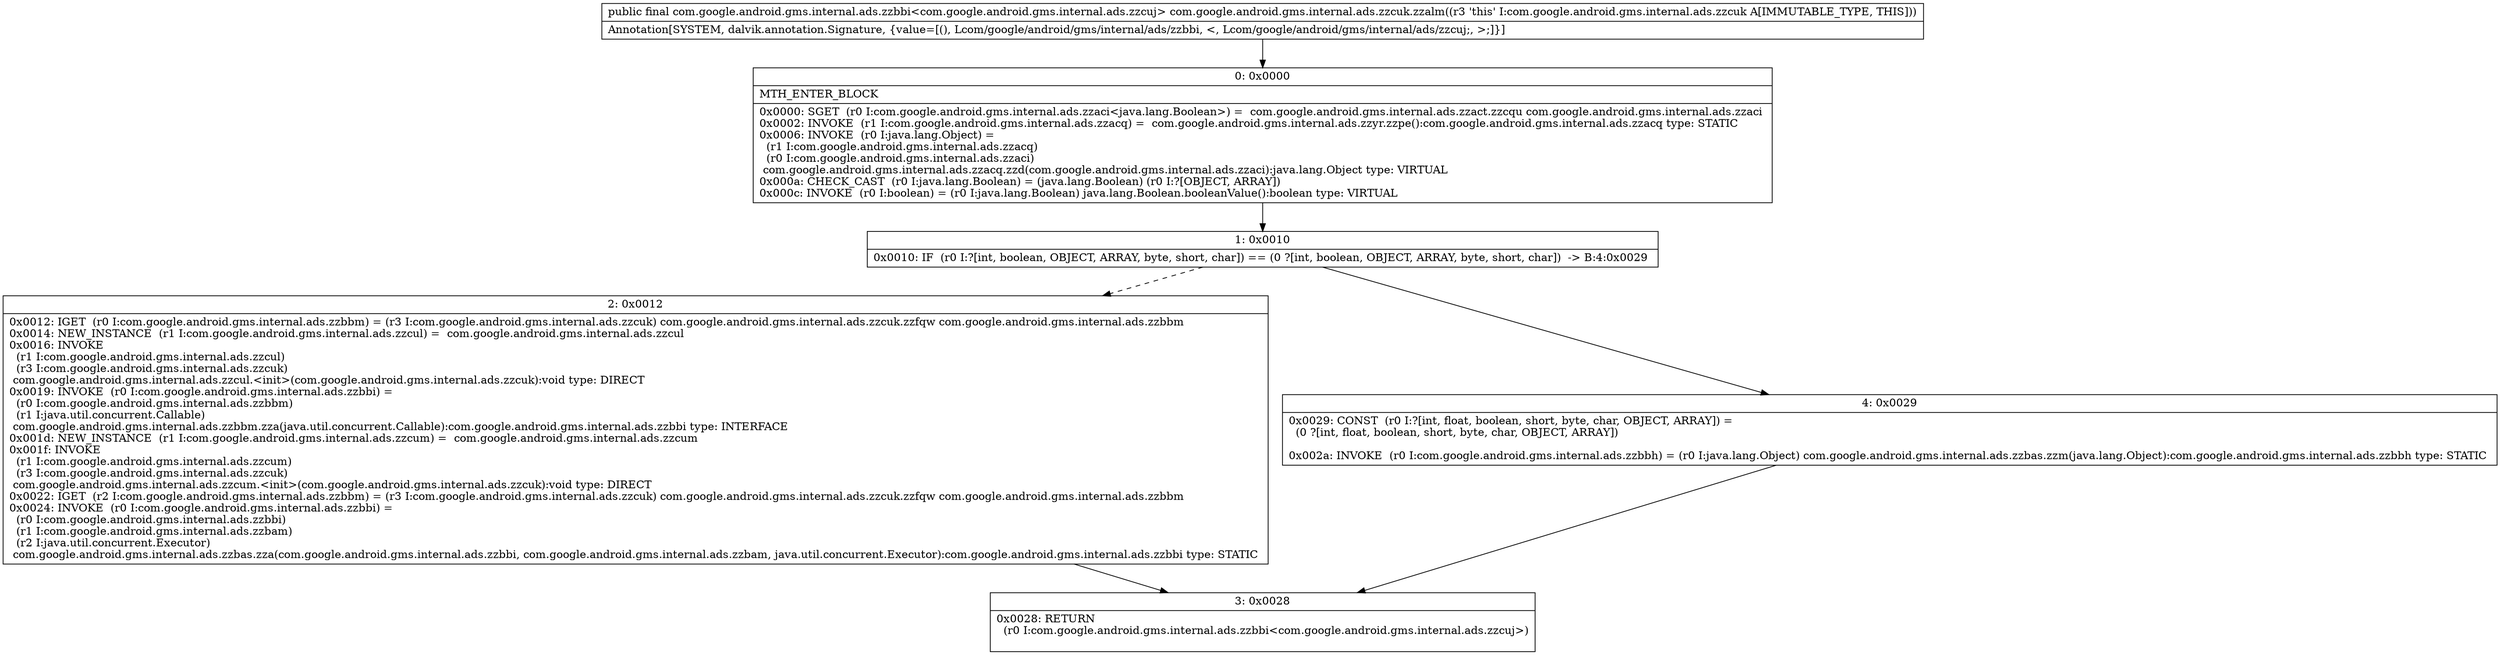 digraph "CFG forcom.google.android.gms.internal.ads.zzcuk.zzalm()Lcom\/google\/android\/gms\/internal\/ads\/zzbbi;" {
Node_0 [shape=record,label="{0\:\ 0x0000|MTH_ENTER_BLOCK\l|0x0000: SGET  (r0 I:com.google.android.gms.internal.ads.zzaci\<java.lang.Boolean\>) =  com.google.android.gms.internal.ads.zzact.zzcqu com.google.android.gms.internal.ads.zzaci \l0x0002: INVOKE  (r1 I:com.google.android.gms.internal.ads.zzacq) =  com.google.android.gms.internal.ads.zzyr.zzpe():com.google.android.gms.internal.ads.zzacq type: STATIC \l0x0006: INVOKE  (r0 I:java.lang.Object) = \l  (r1 I:com.google.android.gms.internal.ads.zzacq)\l  (r0 I:com.google.android.gms.internal.ads.zzaci)\l com.google.android.gms.internal.ads.zzacq.zzd(com.google.android.gms.internal.ads.zzaci):java.lang.Object type: VIRTUAL \l0x000a: CHECK_CAST  (r0 I:java.lang.Boolean) = (java.lang.Boolean) (r0 I:?[OBJECT, ARRAY]) \l0x000c: INVOKE  (r0 I:boolean) = (r0 I:java.lang.Boolean) java.lang.Boolean.booleanValue():boolean type: VIRTUAL \l}"];
Node_1 [shape=record,label="{1\:\ 0x0010|0x0010: IF  (r0 I:?[int, boolean, OBJECT, ARRAY, byte, short, char]) == (0 ?[int, boolean, OBJECT, ARRAY, byte, short, char])  \-\> B:4:0x0029 \l}"];
Node_2 [shape=record,label="{2\:\ 0x0012|0x0012: IGET  (r0 I:com.google.android.gms.internal.ads.zzbbm) = (r3 I:com.google.android.gms.internal.ads.zzcuk) com.google.android.gms.internal.ads.zzcuk.zzfqw com.google.android.gms.internal.ads.zzbbm \l0x0014: NEW_INSTANCE  (r1 I:com.google.android.gms.internal.ads.zzcul) =  com.google.android.gms.internal.ads.zzcul \l0x0016: INVOKE  \l  (r1 I:com.google.android.gms.internal.ads.zzcul)\l  (r3 I:com.google.android.gms.internal.ads.zzcuk)\l com.google.android.gms.internal.ads.zzcul.\<init\>(com.google.android.gms.internal.ads.zzcuk):void type: DIRECT \l0x0019: INVOKE  (r0 I:com.google.android.gms.internal.ads.zzbbi) = \l  (r0 I:com.google.android.gms.internal.ads.zzbbm)\l  (r1 I:java.util.concurrent.Callable)\l com.google.android.gms.internal.ads.zzbbm.zza(java.util.concurrent.Callable):com.google.android.gms.internal.ads.zzbbi type: INTERFACE \l0x001d: NEW_INSTANCE  (r1 I:com.google.android.gms.internal.ads.zzcum) =  com.google.android.gms.internal.ads.zzcum \l0x001f: INVOKE  \l  (r1 I:com.google.android.gms.internal.ads.zzcum)\l  (r3 I:com.google.android.gms.internal.ads.zzcuk)\l com.google.android.gms.internal.ads.zzcum.\<init\>(com.google.android.gms.internal.ads.zzcuk):void type: DIRECT \l0x0022: IGET  (r2 I:com.google.android.gms.internal.ads.zzbbm) = (r3 I:com.google.android.gms.internal.ads.zzcuk) com.google.android.gms.internal.ads.zzcuk.zzfqw com.google.android.gms.internal.ads.zzbbm \l0x0024: INVOKE  (r0 I:com.google.android.gms.internal.ads.zzbbi) = \l  (r0 I:com.google.android.gms.internal.ads.zzbbi)\l  (r1 I:com.google.android.gms.internal.ads.zzbam)\l  (r2 I:java.util.concurrent.Executor)\l com.google.android.gms.internal.ads.zzbas.zza(com.google.android.gms.internal.ads.zzbbi, com.google.android.gms.internal.ads.zzbam, java.util.concurrent.Executor):com.google.android.gms.internal.ads.zzbbi type: STATIC \l}"];
Node_3 [shape=record,label="{3\:\ 0x0028|0x0028: RETURN  \l  (r0 I:com.google.android.gms.internal.ads.zzbbi\<com.google.android.gms.internal.ads.zzcuj\>)\l \l}"];
Node_4 [shape=record,label="{4\:\ 0x0029|0x0029: CONST  (r0 I:?[int, float, boolean, short, byte, char, OBJECT, ARRAY]) = \l  (0 ?[int, float, boolean, short, byte, char, OBJECT, ARRAY])\l \l0x002a: INVOKE  (r0 I:com.google.android.gms.internal.ads.zzbbh) = (r0 I:java.lang.Object) com.google.android.gms.internal.ads.zzbas.zzm(java.lang.Object):com.google.android.gms.internal.ads.zzbbh type: STATIC \l}"];
MethodNode[shape=record,label="{public final com.google.android.gms.internal.ads.zzbbi\<com.google.android.gms.internal.ads.zzcuj\> com.google.android.gms.internal.ads.zzcuk.zzalm((r3 'this' I:com.google.android.gms.internal.ads.zzcuk A[IMMUTABLE_TYPE, THIS]))  | Annotation[SYSTEM, dalvik.annotation.Signature, \{value=[(), Lcom\/google\/android\/gms\/internal\/ads\/zzbbi, \<, Lcom\/google\/android\/gms\/internal\/ads\/zzcuj;, \>;]\}]\l}"];
MethodNode -> Node_0;
Node_0 -> Node_1;
Node_1 -> Node_2[style=dashed];
Node_1 -> Node_4;
Node_2 -> Node_3;
Node_4 -> Node_3;
}

